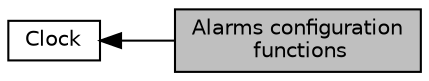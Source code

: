 digraph "Alarms configuration functions"
{
  edge [fontname="Helvetica",fontsize="10",labelfontname="Helvetica",labelfontsize="10"];
  node [fontname="Helvetica",fontsize="10",shape=record];
  rankdir=LR;
  Node1 [label="Clock",height=0.2,width=0.4,color="black", fillcolor="white", style="filled",URL="$group___clock.html",tooltip="Clock driver modules. "];
  Node0 [label="Alarms configuration\l functions",height=0.2,width=0.4,color="black", fillcolor="grey75", style="filled", fontcolor="black"];
  Node1->Node0 [shape=plaintext, dir="back", style="solid"];
}
